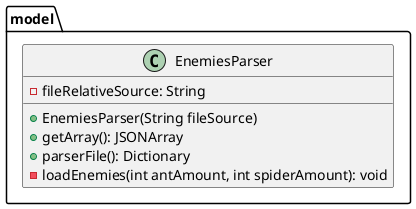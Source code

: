 @startuml
'https://plantuml.com/class-diagram


package model {
    class EnemiesParser {
        - fileRelativeSource: String
        + EnemiesParser(String fileSource)
        + getArray(): JSONArray
        + parserFile(): Dictionary
        - loadEnemies(int antAmount, int spiderAmount): void
    }
}

@enduml